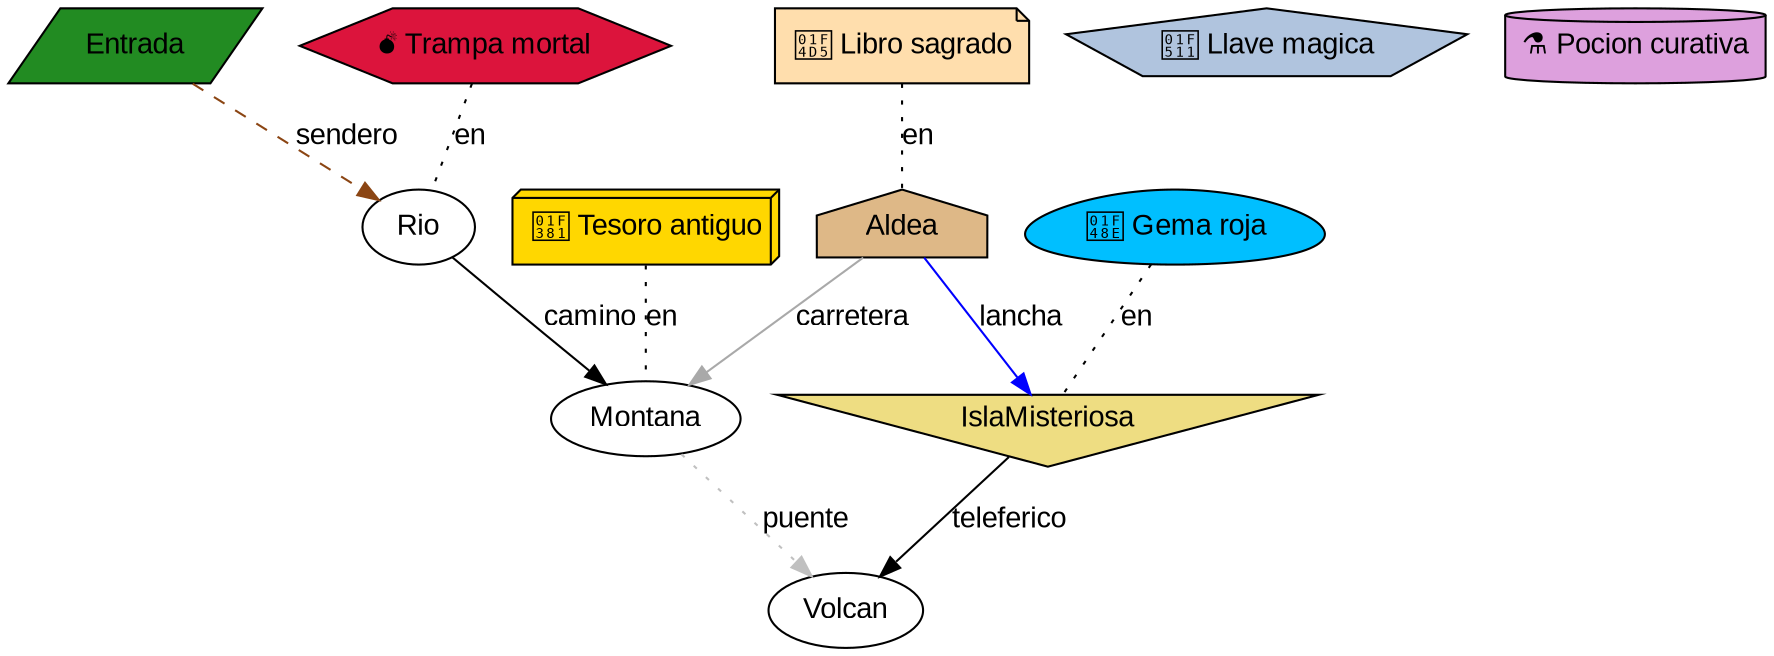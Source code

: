 digraph "Aventura en la Jungla" {
  // Configuración general
  graph [fontname="Arial", rankdir=TB, overlap=false, splines=true];
  node [fontname="Arial", style=filled];
  edge [fontname="Arial"];

  // Lugares
  "Entrada" [shape=parallelogram, fillcolor="forestgreen", label="Entrada", pos="0,0!"];
  "Rio" [shape=ellipse, fillcolor="white", label="Rio", pos="1,2!"];
  "Montana" [shape=ellipse, fillcolor="white", label="Montana", pos="3,1!"];
  "Volcan" [shape=ellipse, fillcolor="white", label="Volcan", pos="5,2!"];
  "Aldea" [shape=house, fillcolor="burlywood", label="Aldea", pos="2,3!"];
  "IslaMisteriosa" [shape=invtriangle, fillcolor="lightgoldenrod", label="IslaMisteriosa", pos="4,0!"];

  // Objetos en coordenadas específicas
  "obj_Llave_magica" [shape=pentagon, fillcolor="lightsteelblue", label="🔑 Llave magica", pos="3,2!"];
  "obj_Pocion_curativa" [shape=cylinder, fillcolor="plum", label="⚗️ Pocion curativa", pos="1,1!"];

  // Objetos en lugares
  "obj_Tesoro_antiguo" [shape=box3d, fillcolor="gold", label="🎁 Tesoro antiguo"];
  "obj_Tesoro_antiguo" -> "Montana" [label="en", dir=none, style=dotted];
  "obj_Libro_sagrado" [shape=note, fillcolor="navajowhite", label="📕 Libro sagrado"];
  "obj_Libro_sagrado" -> "Aldea" [label="en", dir=none, style=dotted];
  "obj_Trampa_mortal" [shape=hexagon, fillcolor="crimson", label="💣 Trampa mortal"];
  "obj_Trampa_mortal" -> "Rio" [label="en", dir=none, style=dotted];
  "obj_Gema_roja" [shape=egg, fillcolor="deepskyblue", label="💎 Gema roja"];
  "obj_Gema_roja" -> "IslaMisteriosa" [label="en", dir=none, style=dotted];

  // Conexiones entre lugares
  "Entrada" -> "Rio" [label="sendero", color="saddlebrown", style=dashed];
  "Rio" -> "Montana" [label="camino", color="black", style=solid];
  "Montana" -> "Volcan" [label="puente", color="gray", style=dotted];
  "Aldea" -> "Montana" [label="carretera", color="darkgray", style=solid];
  "Aldea" -> "IslaMisteriosa" [label="lancha", color="blue", style=solid];
  "IslaMisteriosa" -> "Volcan" [label="teleferico", color="black", style=solid];
}
